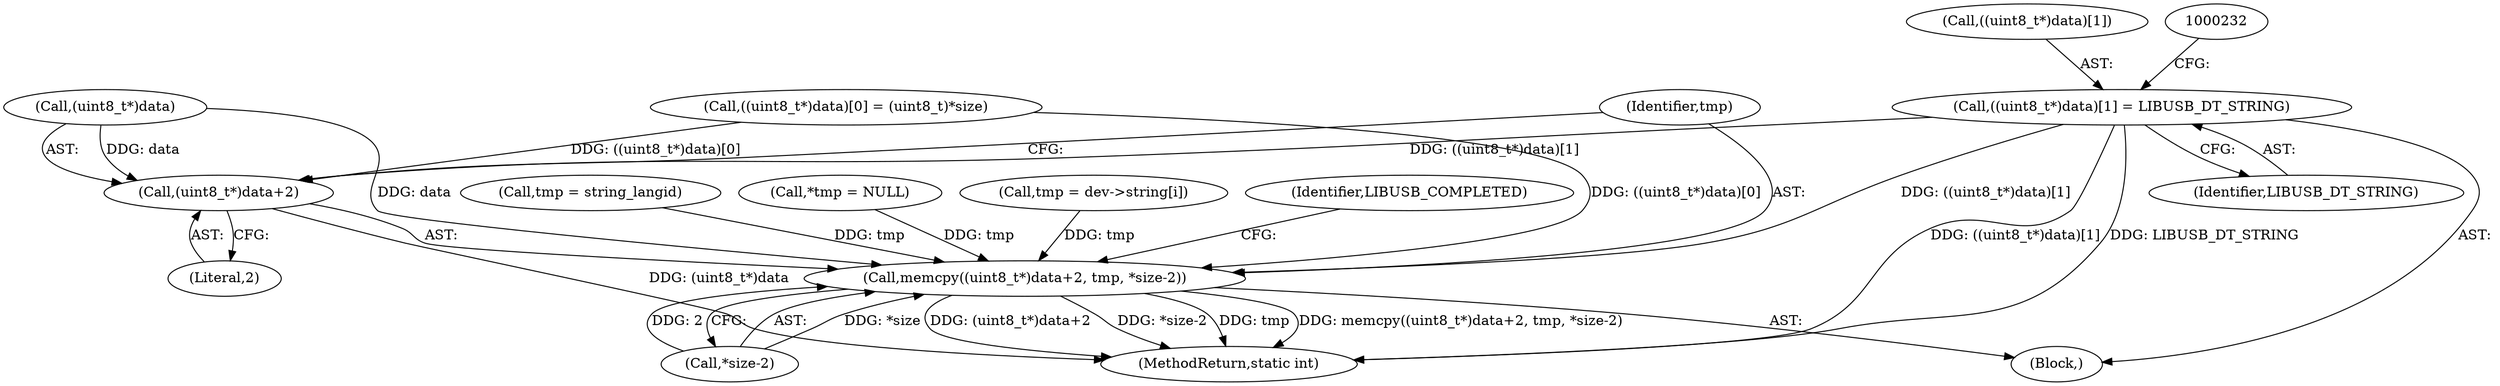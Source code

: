 digraph "1_Chrome_ac149a8d4371c0e01e0934fdd57b09e86f96b5b9_6@array" {
"1000222" [label="(Call,((uint8_t*)data)[1] = LIBUSB_DT_STRING)"];
"1000229" [label="(Call,memcpy((uint8_t*)data+2, tmp, *size-2))"];
"1000230" [label="(Call,(uint8_t*)data+2)"];
"1000242" [label="(MethodReturn,static int)"];
"1000223" [label="(Call,((uint8_t*)data)[1])"];
"1000212" [label="(Call,((uint8_t*)data)[0] = (uint8_t)*size)"];
"1000236" [label="(Call,*size-2)"];
"1000138" [label="(Call,tmp = string_langid)"];
"1000228" [label="(Identifier,LIBUSB_DT_STRING)"];
"1000229" [label="(Call,memcpy((uint8_t*)data+2, tmp, *size-2))"];
"1000109" [label="(Call,*tmp = NULL)"];
"1000230" [label="(Call,(uint8_t*)data+2)"];
"1000168" [label="(Call,tmp = dev->string[i])"];
"1000234" [label="(Literal,2)"];
"1000235" [label="(Identifier,tmp)"];
"1000231" [label="(Call,(uint8_t*)data)"];
"1000222" [label="(Call,((uint8_t*)data)[1] = LIBUSB_DT_STRING)"];
"1000107" [label="(Block,)"];
"1000241" [label="(Identifier,LIBUSB_COMPLETED)"];
"1000222" -> "1000107"  [label="AST: "];
"1000222" -> "1000228"  [label="CFG: "];
"1000223" -> "1000222"  [label="AST: "];
"1000228" -> "1000222"  [label="AST: "];
"1000232" -> "1000222"  [label="CFG: "];
"1000222" -> "1000242"  [label="DDG: ((uint8_t*)data)[1]"];
"1000222" -> "1000242"  [label="DDG: LIBUSB_DT_STRING"];
"1000222" -> "1000229"  [label="DDG: ((uint8_t*)data)[1]"];
"1000222" -> "1000230"  [label="DDG: ((uint8_t*)data)[1]"];
"1000229" -> "1000107"  [label="AST: "];
"1000229" -> "1000236"  [label="CFG: "];
"1000230" -> "1000229"  [label="AST: "];
"1000235" -> "1000229"  [label="AST: "];
"1000236" -> "1000229"  [label="AST: "];
"1000241" -> "1000229"  [label="CFG: "];
"1000229" -> "1000242"  [label="DDG: *size-2"];
"1000229" -> "1000242"  [label="DDG: tmp"];
"1000229" -> "1000242"  [label="DDG: memcpy((uint8_t*)data+2, tmp, *size-2)"];
"1000229" -> "1000242"  [label="DDG: (uint8_t*)data+2"];
"1000212" -> "1000229"  [label="DDG: ((uint8_t*)data)[0]"];
"1000231" -> "1000229"  [label="DDG: data"];
"1000168" -> "1000229"  [label="DDG: tmp"];
"1000138" -> "1000229"  [label="DDG: tmp"];
"1000109" -> "1000229"  [label="DDG: tmp"];
"1000236" -> "1000229"  [label="DDG: *size"];
"1000236" -> "1000229"  [label="DDG: 2"];
"1000230" -> "1000234"  [label="CFG: "];
"1000231" -> "1000230"  [label="AST: "];
"1000234" -> "1000230"  [label="AST: "];
"1000235" -> "1000230"  [label="CFG: "];
"1000230" -> "1000242"  [label="DDG: (uint8_t*)data"];
"1000212" -> "1000230"  [label="DDG: ((uint8_t*)data)[0]"];
"1000231" -> "1000230"  [label="DDG: data"];
}
